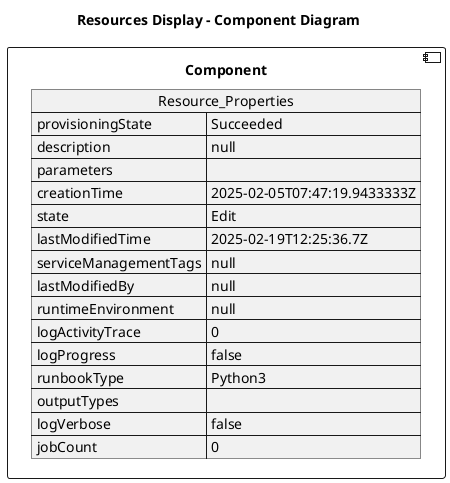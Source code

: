 @startuml

title Resources Display - Component Diagram

component Component {

json  Resource_Properties {
  "provisioningState": "Succeeded",
  "description": null,
  "parameters": {},
  "creationTime": "2025-02-05T07:47:19.9433333Z",
  "state": "Edit",
  "lastModifiedTime": "2025-02-19T12:25:36.7Z",
  "serviceManagementTags": null,
  "lastModifiedBy": null,
  "runtimeEnvironment": null,
  "logActivityTrace": 0,
  "logProgress": false,
  "runbookType": "Python3",
  "outputTypes": [],
  "logVerbose": false,
  "jobCount": 0
}
}
@enduml
